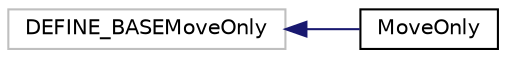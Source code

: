 digraph "Graphical Class Hierarchy"
{
  edge [fontname="Helvetica",fontsize="10",labelfontname="Helvetica",labelfontsize="10"];
  node [fontname="Helvetica",fontsize="10",shape=record];
  rankdir="LR";
  Node2854 [label="DEFINE_BASEMoveOnly",height=0.2,width=0.4,color="grey75", fillcolor="white", style="filled"];
  Node2854 -> Node0 [dir="back",color="midnightblue",fontsize="10",style="solid",fontname="Helvetica"];
  Node0 [label="MoveOnly",height=0.2,width=0.4,color="black", fillcolor="white", style="filled",URL="$class_move_only.html"];
}
